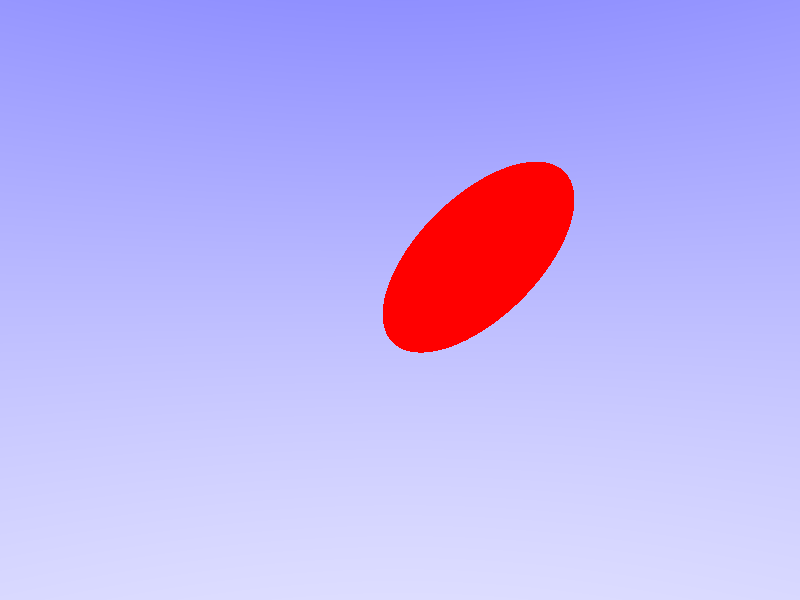#include "colors.inc"


camera {
    location <0, 0, -10>
    look_at  <0, 0,  0>
}

background{
    Grey
}

sky_sphere{
    pigment{
        gradient y
        color_map{
            [0 color White]
            [1 color Blue]
        }
        translate <0, -.5, 0>
     scale 2
    }
}

light_source {
    <4, 6, -10> // <x, y, z>
    White
}

sphere {
    <0,1,0> 1
    pigment {
        color Red
    }

    finish {
        ambient .1
    }

    scale <2,1,1>

    rotate <0,0,45>

    translate <2,0,0>
}